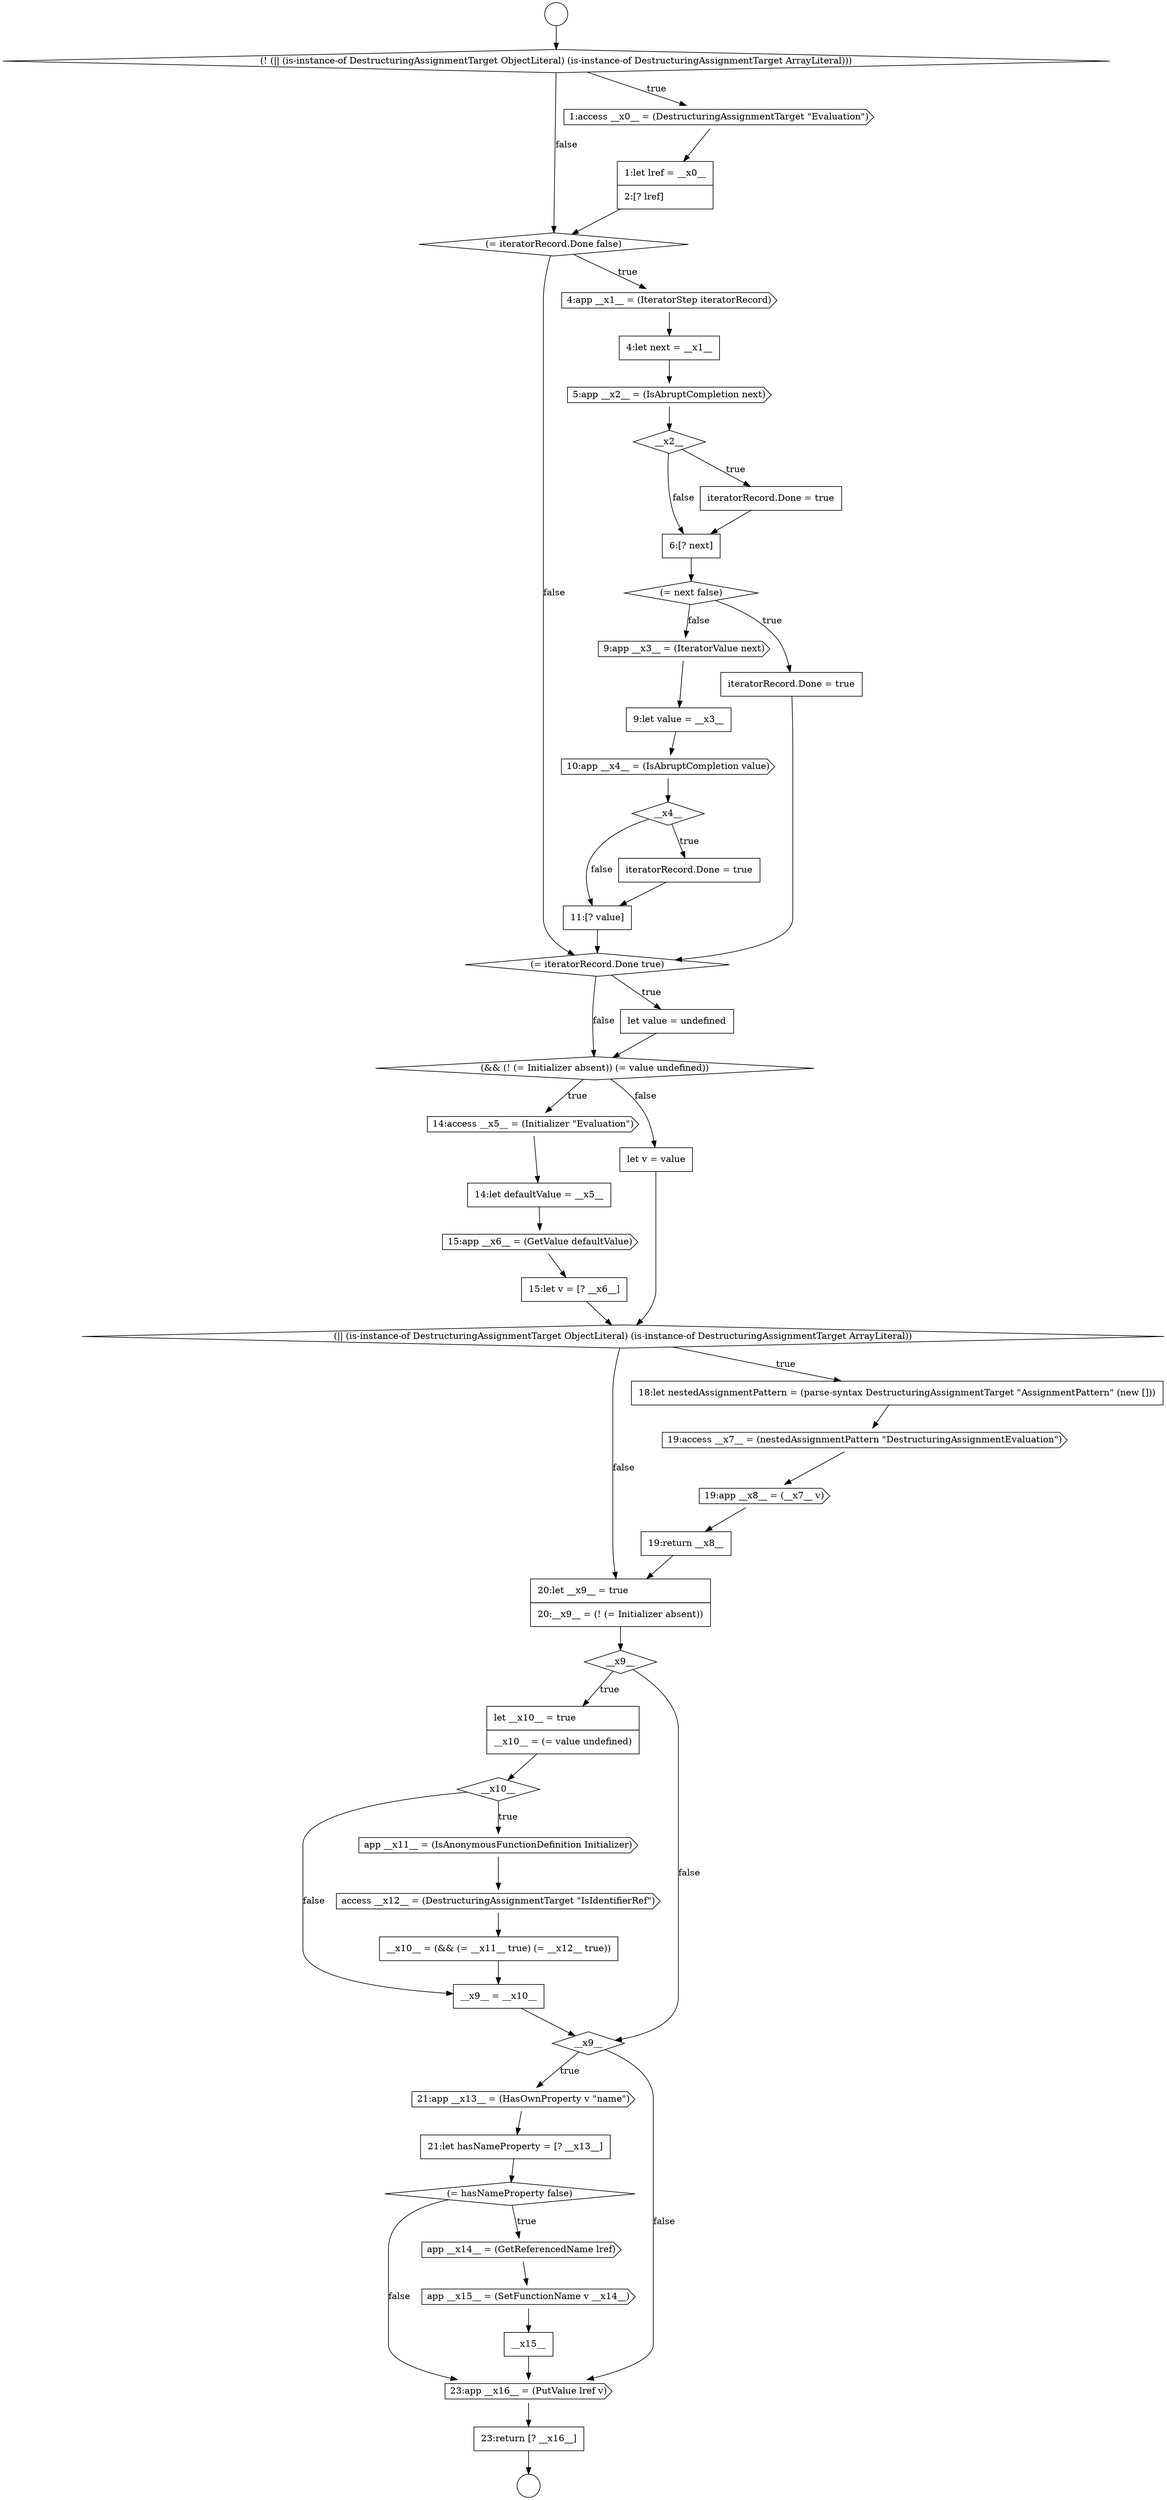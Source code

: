digraph {
  node5348 [shape=cds, label=<<font color="black">19:access __x7__ = (nestedAssignmentPattern &quot;DestructuringAssignmentEvaluation&quot;)</font>> color="black" fillcolor="white" style=filled]
  node5361 [shape=none, margin=0, label=<<font color="black">
    <table border="0" cellborder="1" cellspacing="0" cellpadding="10">
      <tr><td align="left">21:let hasNameProperty = [? __x13__]</td></tr>
    </table>
  </font>> color="black" fillcolor="white" style=filled]
  node5334 [shape=cds, label=<<font color="black">10:app __x4__ = (IsAbruptCompletion value)</font>> color="black" fillcolor="white" style=filled]
  node5337 [shape=none, margin=0, label=<<font color="black">
    <table border="0" cellborder="1" cellspacing="0" cellpadding="10">
      <tr><td align="left">11:[? value]</td></tr>
    </table>
  </font>> color="black" fillcolor="white" style=filled]
  node5350 [shape=none, margin=0, label=<<font color="black">
    <table border="0" cellborder="1" cellspacing="0" cellpadding="10">
      <tr><td align="left">19:return __x8__</td></tr>
    </table>
  </font>> color="black" fillcolor="white" style=filled]
  node5358 [shape=none, margin=0, label=<<font color="black">
    <table border="0" cellborder="1" cellspacing="0" cellpadding="10">
      <tr><td align="left">__x9__ = __x10__</td></tr>
    </table>
  </font>> color="black" fillcolor="white" style=filled]
  node5332 [shape=cds, label=<<font color="black">9:app __x3__ = (IteratorValue next)</font>> color="black" fillcolor="white" style=filled]
  node5351 [shape=none, margin=0, label=<<font color="black">
    <table border="0" cellborder="1" cellspacing="0" cellpadding="10">
      <tr><td align="left">20:let __x9__ = true</td></tr>
      <tr><td align="left">20:__x9__ = (! (= Initializer absent))</td></tr>
    </table>
  </font>> color="black" fillcolor="white" style=filled]
  node5336 [shape=none, margin=0, label=<<font color="black">
    <table border="0" cellborder="1" cellspacing="0" cellpadding="10">
      <tr><td align="left">iteratorRecord.Done = true</td></tr>
    </table>
  </font>> color="black" fillcolor="white" style=filled]
  node5365 [shape=none, margin=0, label=<<font color="black">
    <table border="0" cellborder="1" cellspacing="0" cellpadding="10">
      <tr><td align="left">__x15__</td></tr>
    </table>
  </font>> color="black" fillcolor="white" style=filled]
  node5329 [shape=none, margin=0, label=<<font color="black">
    <table border="0" cellborder="1" cellspacing="0" cellpadding="10">
      <tr><td align="left">6:[? next]</td></tr>
    </table>
  </font>> color="black" fillcolor="white" style=filled]
  node5320 [shape=diamond, label=<<font color="black">(! (|| (is-instance-of DestructuringAssignmentTarget ObjectLiteral) (is-instance-of DestructuringAssignmentTarget ArrayLiteral)))</font>> color="black" fillcolor="white" style=filled]
  node5352 [shape=diamond, label=<<font color="black">__x9__</font>> color="black" fillcolor="white" style=filled]
  node5342 [shape=none, margin=0, label=<<font color="black">
    <table border="0" cellborder="1" cellspacing="0" cellpadding="10">
      <tr><td align="left">14:let defaultValue = __x5__</td></tr>
    </table>
  </font>> color="black" fillcolor="white" style=filled]
  node5338 [shape=diamond, label=<<font color="black">(= iteratorRecord.Done true)</font>> color="black" fillcolor="white" style=filled]
  node5355 [shape=cds, label=<<font color="black">app __x11__ = (IsAnonymousFunctionDefinition Initializer)</font>> color="black" fillcolor="white" style=filled]
  node5323 [shape=diamond, label=<<font color="black">(= iteratorRecord.Done false)</font>> color="black" fillcolor="white" style=filled]
  node5333 [shape=none, margin=0, label=<<font color="black">
    <table border="0" cellborder="1" cellspacing="0" cellpadding="10">
      <tr><td align="left">9:let value = __x3__</td></tr>
    </table>
  </font>> color="black" fillcolor="white" style=filled]
  node5360 [shape=cds, label=<<font color="black">21:app __x13__ = (HasOwnProperty v &quot;name&quot;)</font>> color="black" fillcolor="white" style=filled]
  node5353 [shape=none, margin=0, label=<<font color="black">
    <table border="0" cellborder="1" cellspacing="0" cellpadding="10">
      <tr><td align="left">let __x10__ = true</td></tr>
      <tr><td align="left">__x10__ = (= value undefined)</td></tr>
    </table>
  </font>> color="black" fillcolor="white" style=filled]
  node5328 [shape=none, margin=0, label=<<font color="black">
    <table border="0" cellborder="1" cellspacing="0" cellpadding="10">
      <tr><td align="left">iteratorRecord.Done = true</td></tr>
    </table>
  </font>> color="black" fillcolor="white" style=filled]
  node5343 [shape=cds, label=<<font color="black">15:app __x6__ = (GetValue defaultValue)</font>> color="black" fillcolor="white" style=filled]
  node5321 [shape=cds, label=<<font color="black">1:access __x0__ = (DestructuringAssignmentTarget &quot;Evaluation&quot;)</font>> color="black" fillcolor="white" style=filled]
  node5349 [shape=cds, label=<<font color="black">19:app __x8__ = (__x7__ v)</font>> color="black" fillcolor="white" style=filled]
  node5366 [shape=cds, label=<<font color="black">23:app __x16__ = (PutValue lref v)</font>> color="black" fillcolor="white" style=filled]
  node5341 [shape=cds, label=<<font color="black">14:access __x5__ = (Initializer &quot;Evaluation&quot;)</font>> color="black" fillcolor="white" style=filled]
  node5330 [shape=diamond, label=<<font color="black">(= next false)</font>> color="black" fillcolor="white" style=filled]
  node5345 [shape=none, margin=0, label=<<font color="black">
    <table border="0" cellborder="1" cellspacing="0" cellpadding="10">
      <tr><td align="left">let v = value</td></tr>
    </table>
  </font>> color="black" fillcolor="white" style=filled]
  node5362 [shape=diamond, label=<<font color="black">(= hasNameProperty false)</font>> color="black" fillcolor="white" style=filled]
  node5327 [shape=diamond, label=<<font color="black">__x2__</font>> color="black" fillcolor="white" style=filled]
  node5359 [shape=diamond, label=<<font color="black">__x9__</font>> color="black" fillcolor="white" style=filled]
  node5363 [shape=cds, label=<<font color="black">app __x14__ = (GetReferencedName lref)</font>> color="black" fillcolor="white" style=filled]
  node5331 [shape=none, margin=0, label=<<font color="black">
    <table border="0" cellborder="1" cellspacing="0" cellpadding="10">
      <tr><td align="left">iteratorRecord.Done = true</td></tr>
    </table>
  </font>> color="black" fillcolor="white" style=filled]
  node5325 [shape=none, margin=0, label=<<font color="black">
    <table border="0" cellborder="1" cellspacing="0" cellpadding="10">
      <tr><td align="left">4:let next = __x1__</td></tr>
    </table>
  </font>> color="black" fillcolor="white" style=filled]
  node5346 [shape=diamond, label=<<font color="black">(|| (is-instance-of DestructuringAssignmentTarget ObjectLiteral) (is-instance-of DestructuringAssignmentTarget ArrayLiteral))</font>> color="black" fillcolor="white" style=filled]
  node5367 [shape=none, margin=0, label=<<font color="black">
    <table border="0" cellborder="1" cellspacing="0" cellpadding="10">
      <tr><td align="left">23:return [? __x16__]</td></tr>
    </table>
  </font>> color="black" fillcolor="white" style=filled]
  node5335 [shape=diamond, label=<<font color="black">__x4__</font>> color="black" fillcolor="white" style=filled]
  node5318 [shape=circle label=" " color="black" fillcolor="white" style=filled]
  node5340 [shape=diamond, label=<<font color="black">(&amp;&amp; (! (= Initializer absent)) (= value undefined))</font>> color="black" fillcolor="white" style=filled]
  node5326 [shape=cds, label=<<font color="black">5:app __x2__ = (IsAbruptCompletion next)</font>> color="black" fillcolor="white" style=filled]
  node5319 [shape=circle label=" " color="black" fillcolor="white" style=filled]
  node5347 [shape=none, margin=0, label=<<font color="black">
    <table border="0" cellborder="1" cellspacing="0" cellpadding="10">
      <tr><td align="left">18:let nestedAssignmentPattern = (parse-syntax DestructuringAssignmentTarget &quot;AssignmentPattern&quot; (new []))</td></tr>
    </table>
  </font>> color="black" fillcolor="white" style=filled]
  node5364 [shape=cds, label=<<font color="black">app __x15__ = (SetFunctionName v __x14__)</font>> color="black" fillcolor="white" style=filled]
  node5357 [shape=none, margin=0, label=<<font color="black">
    <table border="0" cellborder="1" cellspacing="0" cellpadding="10">
      <tr><td align="left">__x10__ = (&amp;&amp; (= __x11__ true) (= __x12__ true))</td></tr>
    </table>
  </font>> color="black" fillcolor="white" style=filled]
  node5356 [shape=cds, label=<<font color="black">access __x12__ = (DestructuringAssignmentTarget &quot;IsIdentifierRef&quot;)</font>> color="black" fillcolor="white" style=filled]
  node5339 [shape=none, margin=0, label=<<font color="black">
    <table border="0" cellborder="1" cellspacing="0" cellpadding="10">
      <tr><td align="left">let value = undefined</td></tr>
    </table>
  </font>> color="black" fillcolor="white" style=filled]
  node5322 [shape=none, margin=0, label=<<font color="black">
    <table border="0" cellborder="1" cellspacing="0" cellpadding="10">
      <tr><td align="left">1:let lref = __x0__</td></tr>
      <tr><td align="left">2:[? lref]</td></tr>
    </table>
  </font>> color="black" fillcolor="white" style=filled]
  node5324 [shape=cds, label=<<font color="black">4:app __x1__ = (IteratorStep iteratorRecord)</font>> color="black" fillcolor="white" style=filled]
  node5354 [shape=diamond, label=<<font color="black">__x10__</font>> color="black" fillcolor="white" style=filled]
  node5344 [shape=none, margin=0, label=<<font color="black">
    <table border="0" cellborder="1" cellspacing="0" cellpadding="10">
      <tr><td align="left">15:let v = [? __x6__]</td></tr>
    </table>
  </font>> color="black" fillcolor="white" style=filled]
  node5339 -> node5340 [ color="black"]
  node5327 -> node5328 [label=<<font color="black">true</font>> color="black"]
  node5327 -> node5329 [label=<<font color="black">false</font>> color="black"]
  node5338 -> node5339 [label=<<font color="black">true</font>> color="black"]
  node5338 -> node5340 [label=<<font color="black">false</font>> color="black"]
  node5320 -> node5321 [label=<<font color="black">true</font>> color="black"]
  node5320 -> node5323 [label=<<font color="black">false</font>> color="black"]
  node5365 -> node5366 [ color="black"]
  node5362 -> node5363 [label=<<font color="black">true</font>> color="black"]
  node5362 -> node5366 [label=<<font color="black">false</font>> color="black"]
  node5336 -> node5337 [ color="black"]
  node5337 -> node5338 [ color="black"]
  node5332 -> node5333 [ color="black"]
  node5334 -> node5335 [ color="black"]
  node5331 -> node5338 [ color="black"]
  node5344 -> node5346 [ color="black"]
  node5346 -> node5347 [label=<<font color="black">true</font>> color="black"]
  node5346 -> node5351 [label=<<font color="black">false</font>> color="black"]
  node5323 -> node5324 [label=<<font color="black">true</font>> color="black"]
  node5323 -> node5338 [label=<<font color="black">false</font>> color="black"]
  node5345 -> node5346 [ color="black"]
  node5366 -> node5367 [ color="black"]
  node5363 -> node5364 [ color="black"]
  node5352 -> node5353 [label=<<font color="black">true</font>> color="black"]
  node5352 -> node5359 [label=<<font color="black">false</font>> color="black"]
  node5355 -> node5356 [ color="black"]
  node5324 -> node5325 [ color="black"]
  node5328 -> node5329 [ color="black"]
  node5358 -> node5359 [ color="black"]
  node5326 -> node5327 [ color="black"]
  node5360 -> node5361 [ color="black"]
  node5342 -> node5343 [ color="black"]
  node5318 -> node5320 [ color="black"]
  node5353 -> node5354 [ color="black"]
  node5357 -> node5358 [ color="black"]
  node5349 -> node5350 [ color="black"]
  node5343 -> node5344 [ color="black"]
  node5321 -> node5322 [ color="black"]
  node5330 -> node5331 [label=<<font color="black">true</font>> color="black"]
  node5330 -> node5332 [label=<<font color="black">false</font>> color="black"]
  node5359 -> node5360 [label=<<font color="black">true</font>> color="black"]
  node5359 -> node5366 [label=<<font color="black">false</font>> color="black"]
  node5354 -> node5355 [label=<<font color="black">true</font>> color="black"]
  node5354 -> node5358 [label=<<font color="black">false</font>> color="black"]
  node5325 -> node5326 [ color="black"]
  node5356 -> node5357 [ color="black"]
  node5361 -> node5362 [ color="black"]
  node5322 -> node5323 [ color="black"]
  node5341 -> node5342 [ color="black"]
  node5329 -> node5330 [ color="black"]
  node5367 -> node5319 [ color="black"]
  node5347 -> node5348 [ color="black"]
  node5335 -> node5336 [label=<<font color="black">true</font>> color="black"]
  node5335 -> node5337 [label=<<font color="black">false</font>> color="black"]
  node5364 -> node5365 [ color="black"]
  node5340 -> node5341 [label=<<font color="black">true</font>> color="black"]
  node5340 -> node5345 [label=<<font color="black">false</font>> color="black"]
  node5350 -> node5351 [ color="black"]
  node5351 -> node5352 [ color="black"]
  node5333 -> node5334 [ color="black"]
  node5348 -> node5349 [ color="black"]
}
